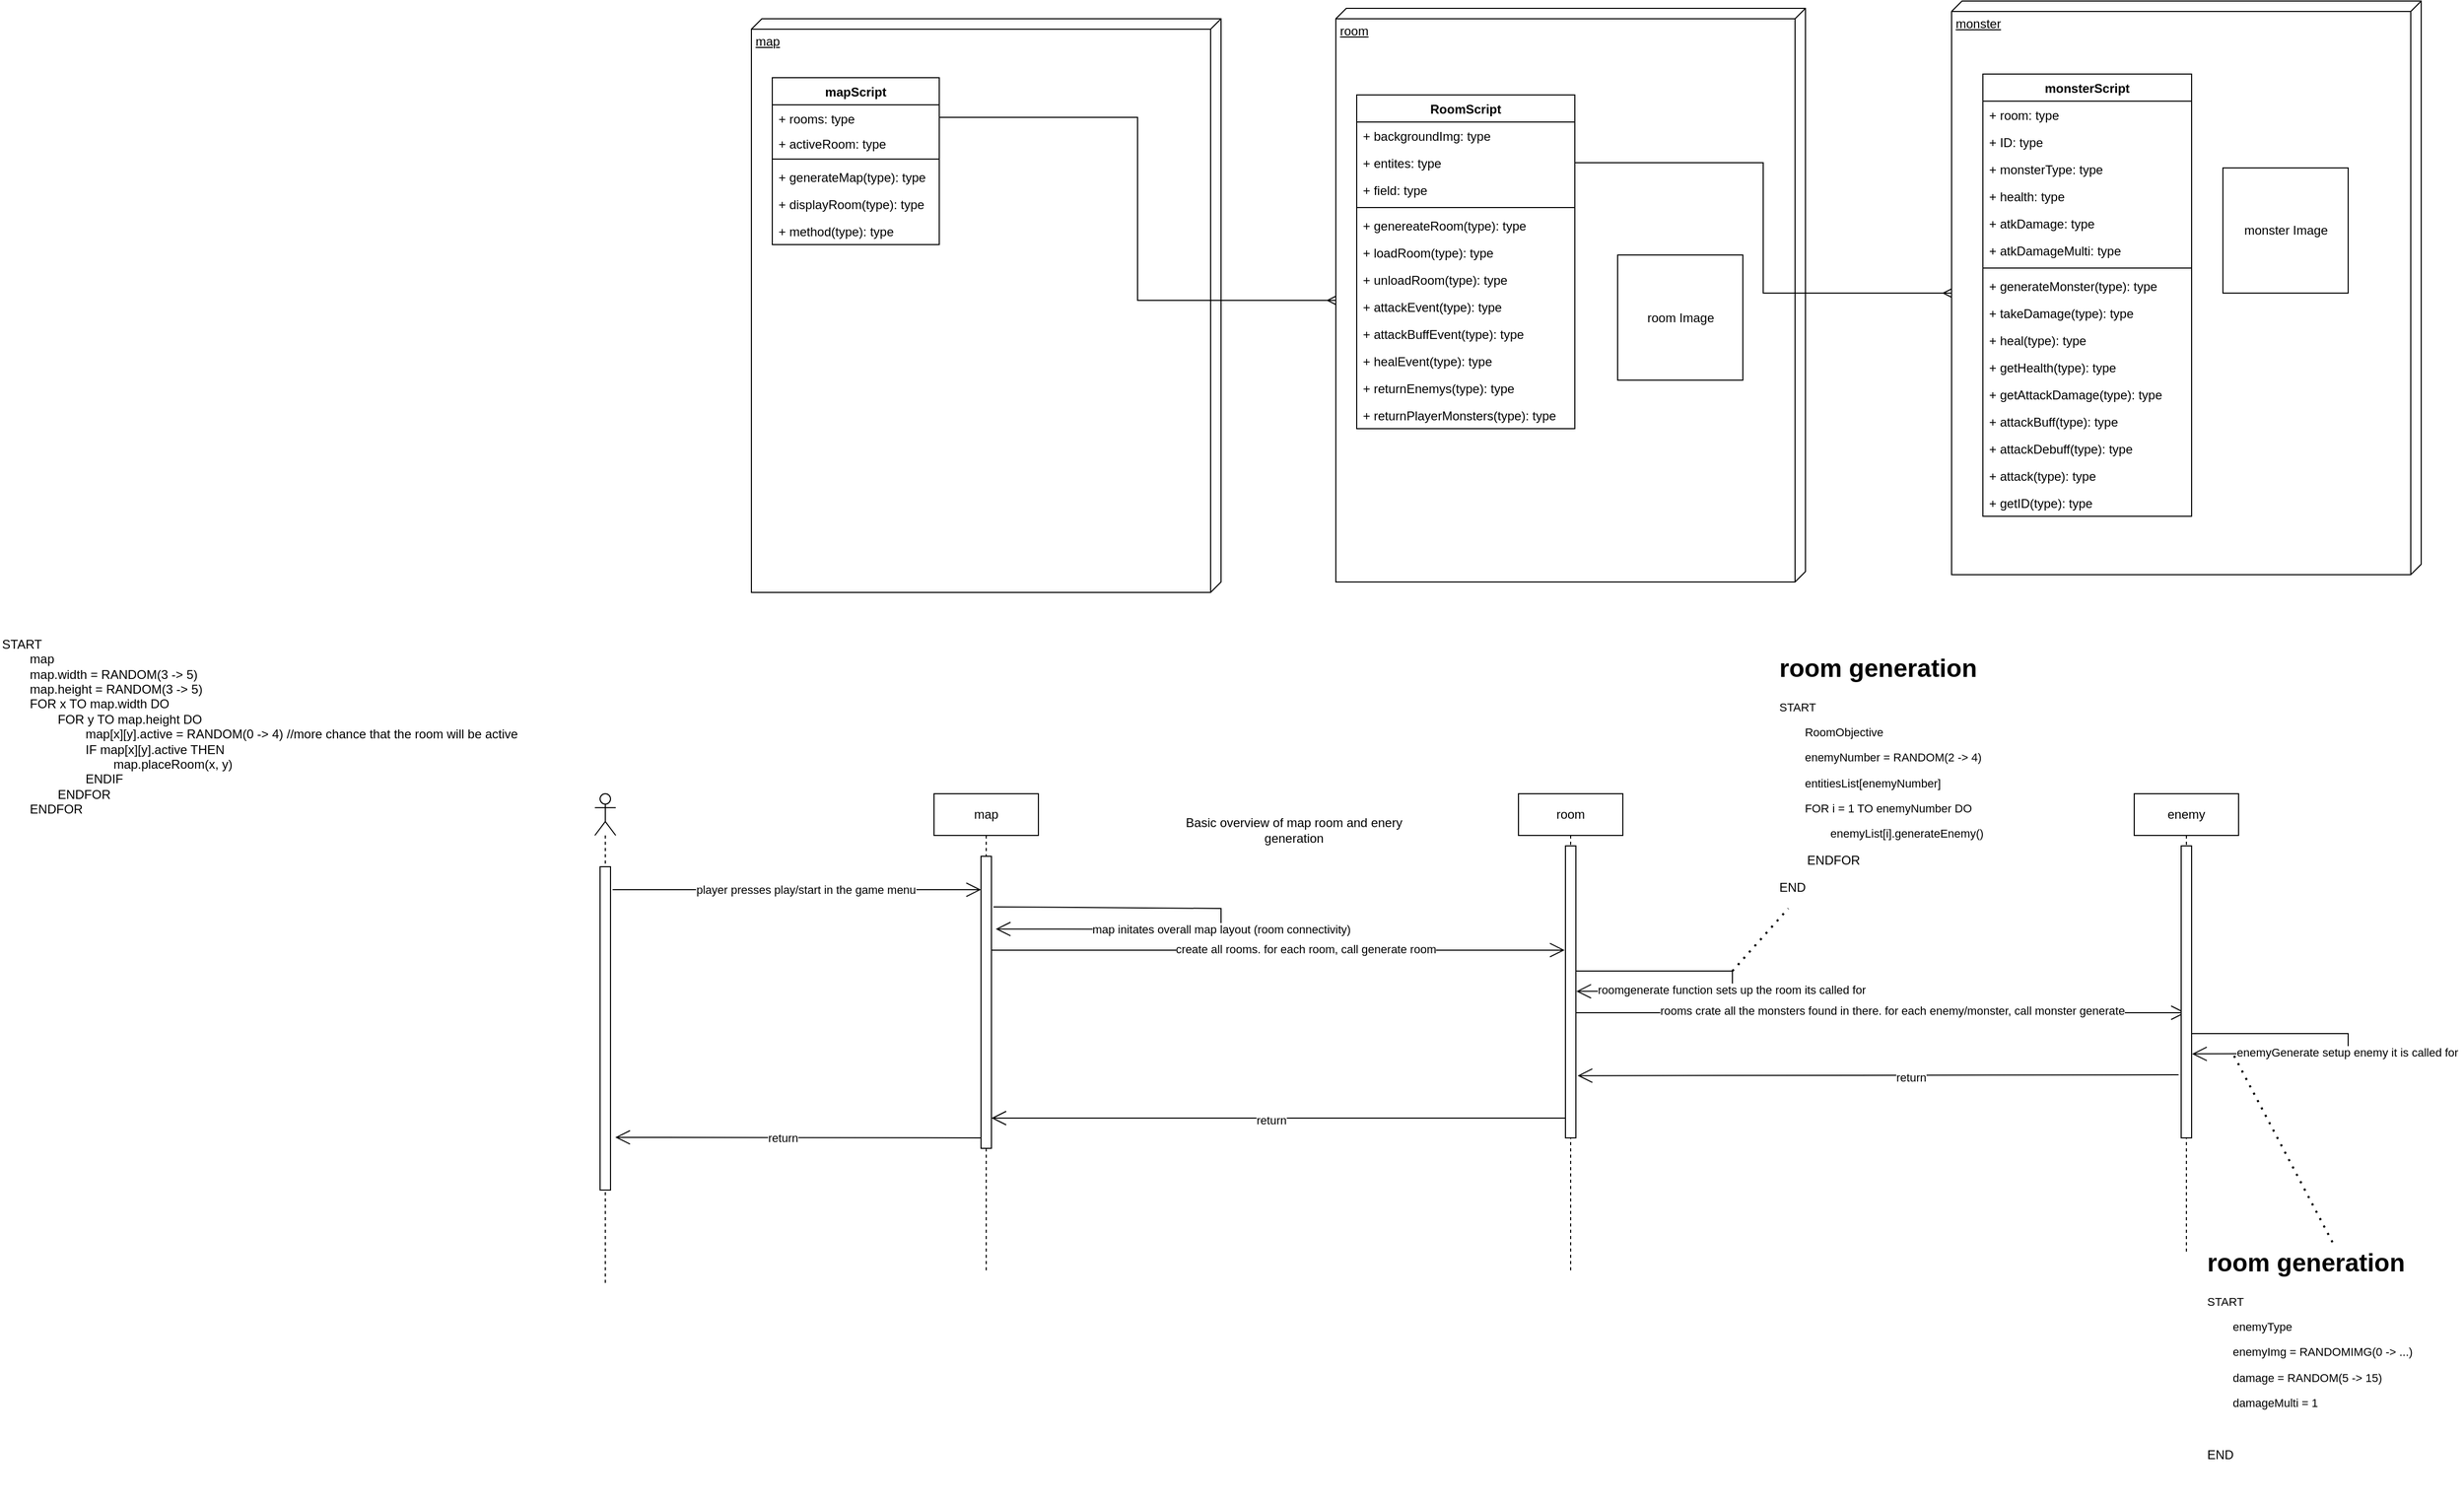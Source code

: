 <mxfile version="20.3.0" type="device"><diagram id="6-aS1_y8Xn5Ti-tLzChj" name="Page-1"><mxGraphModel dx="1640" dy="1663" grid="1" gridSize="10" guides="1" tooltips="1" connect="1" arrows="1" fold="1" page="1" pageScale="1" pageWidth="827" pageHeight="1169" math="0" shadow="0"><root><mxCell id="0"/><mxCell id="1" parent="0"/><mxCell id="zSfWTJ8zC48fUKXWQAI9-1" value="START&lt;br&gt;&lt;span style=&quot;white-space: pre;&quot;&gt;&#9;&lt;/span&gt;map&lt;br&gt;&lt;span style=&quot;white-space: pre;&quot;&gt;&#9;&lt;/span&gt;map.width = RANDOM(3 -&amp;gt; 5)&lt;br&gt;&lt;span style=&quot;white-space: pre;&quot;&gt;&#9;&lt;/span&gt;map.height = RANDOM(3 -&amp;gt; 5)&lt;br&gt;&lt;span style=&quot;white-space: pre;&quot;&gt;&#9;&lt;/span&gt;FOR x TO map.width DO&lt;br&gt;&lt;span style=&quot;white-space: pre;&quot;&gt;&#9;&lt;/span&gt;&lt;span style=&quot;white-space: pre;&quot;&gt;&#9;&lt;/span&gt;FOR y TO map.height DO&lt;br&gt;&lt;span style=&quot;white-space: pre;&quot;&gt;&#9;&lt;/span&gt;&lt;span style=&quot;white-space: pre;&quot;&gt;&#9;&lt;/span&gt;&lt;span style=&quot;white-space: pre;&quot;&gt;&#9;&lt;/span&gt;map[x][y].active = RANDOM(0 -&amp;gt; 4) //more chance that the room will be active&lt;br&gt;&lt;span style=&quot;white-space: pre;&quot;&gt;&#9;&lt;/span&gt;&lt;span style=&quot;white-space: pre;&quot;&gt;&#9;&lt;/span&gt;&lt;span style=&quot;white-space: pre;&quot;&gt;&#9;&lt;/span&gt;IF map[x][y].active THEN&lt;br&gt;&lt;span style=&quot;white-space: pre;&quot;&gt;&#9;&lt;/span&gt;&lt;span style=&quot;white-space: pre;&quot;&gt;&#9;&lt;/span&gt;&lt;span style=&quot;white-space: pre;&quot;&gt;&#9;&lt;span style=&quot;white-space: pre;&quot;&gt;&#9;&lt;/span&gt;m&lt;/span&gt;ap.placeRoom(x, y)&lt;br&gt;&lt;span style=&quot;white-space: pre;&quot;&gt;&#9;&lt;/span&gt;&lt;span style=&quot;white-space: pre;&quot;&gt;&#9;&lt;/span&gt;&lt;span style=&quot;white-space: pre;&quot;&gt;&#9;&lt;/span&gt;ENDIF&lt;br&gt;&lt;span style=&quot;white-space: pre;&quot;&gt;&#9;&lt;/span&gt;&lt;span style=&quot;white-space: pre;&quot;&gt;&#9;&lt;/span&gt;ENDFOR&lt;br&gt;&lt;span style=&quot;white-space: pre;&quot;&gt;&#9;&lt;/span&gt;ENDFOR&lt;br&gt;&lt;span style=&quot;white-space: pre;&quot;&gt;&#9;&lt;/span&gt;&lt;br&gt;&lt;span style=&quot;white-space: pre;&quot;&gt;&#9;&lt;/span&gt;" style="text;html=1;strokeColor=none;fillColor=none;align=left;verticalAlign=middle;whiteSpace=wrap;rounded=0;" parent="1" vertex="1"><mxGeometry x="-780" y="150" width="560" height="300" as="geometry"/></mxCell><mxCell id="ebpblhI6jb3nVgDt13e5-60" value="monster" style="verticalAlign=top;align=left;spacingTop=8;spacingLeft=2;spacingRight=12;shape=cube;size=10;direction=south;fontStyle=4;html=1;" vertex="1" parent="1"><mxGeometry x="1090" y="-410" width="450" height="550" as="geometry"/></mxCell><mxCell id="ebpblhI6jb3nVgDt13e5-14" value="monsterScript" style="swimlane;fontStyle=1;align=center;verticalAlign=top;childLayout=stackLayout;horizontal=1;startSize=26;horizontalStack=0;resizeParent=1;resizeParentMax=0;resizeLast=0;collapsible=1;marginBottom=0;" vertex="1" parent="1"><mxGeometry x="1120" y="-340" width="200" height="424" as="geometry"/></mxCell><mxCell id="ebpblhI6jb3nVgDt13e5-15" value="+ room: type" style="text;strokeColor=none;fillColor=none;align=left;verticalAlign=top;spacingLeft=4;spacingRight=4;overflow=hidden;rotatable=0;points=[[0,0.5],[1,0.5]];portConstraint=eastwest;" vertex="1" parent="ebpblhI6jb3nVgDt13e5-14"><mxGeometry y="26" width="200" height="26" as="geometry"/></mxCell><mxCell id="ebpblhI6jb3nVgDt13e5-43" value="+ ID: type" style="text;strokeColor=none;fillColor=none;align=left;verticalAlign=top;spacingLeft=4;spacingRight=4;overflow=hidden;rotatable=0;points=[[0,0.5],[1,0.5]];portConstraint=eastwest;" vertex="1" parent="ebpblhI6jb3nVgDt13e5-14"><mxGeometry y="52" width="200" height="26" as="geometry"/></mxCell><mxCell id="ebpblhI6jb3nVgDt13e5-62" value="+ monsterType: type" style="text;strokeColor=none;fillColor=none;align=left;verticalAlign=top;spacingLeft=4;spacingRight=4;overflow=hidden;rotatable=0;points=[[0,0.5],[1,0.5]];portConstraint=eastwest;" vertex="1" parent="ebpblhI6jb3nVgDt13e5-14"><mxGeometry y="78" width="200" height="26" as="geometry"/></mxCell><mxCell id="ebpblhI6jb3nVgDt13e5-44" value="+ health: type" style="text;strokeColor=none;fillColor=none;align=left;verticalAlign=top;spacingLeft=4;spacingRight=4;overflow=hidden;rotatable=0;points=[[0,0.5],[1,0.5]];portConstraint=eastwest;" vertex="1" parent="ebpblhI6jb3nVgDt13e5-14"><mxGeometry y="104" width="200" height="26" as="geometry"/></mxCell><mxCell id="ebpblhI6jb3nVgDt13e5-45" value="+ atkDamage: type" style="text;strokeColor=none;fillColor=none;align=left;verticalAlign=top;spacingLeft=4;spacingRight=4;overflow=hidden;rotatable=0;points=[[0,0.5],[1,0.5]];portConstraint=eastwest;" vertex="1" parent="ebpblhI6jb3nVgDt13e5-14"><mxGeometry y="130" width="200" height="26" as="geometry"/></mxCell><mxCell id="ebpblhI6jb3nVgDt13e5-46" value="+ atkDamageMulti: type" style="text;strokeColor=none;fillColor=none;align=left;verticalAlign=top;spacingLeft=4;spacingRight=4;overflow=hidden;rotatable=0;points=[[0,0.5],[1,0.5]];portConstraint=eastwest;" vertex="1" parent="ebpblhI6jb3nVgDt13e5-14"><mxGeometry y="156" width="200" height="26" as="geometry"/></mxCell><mxCell id="ebpblhI6jb3nVgDt13e5-16" value="" style="line;strokeWidth=1;fillColor=none;align=left;verticalAlign=middle;spacingTop=-1;spacingLeft=3;spacingRight=3;rotatable=0;labelPosition=right;points=[];portConstraint=eastwest;strokeColor=inherit;" vertex="1" parent="ebpblhI6jb3nVgDt13e5-14"><mxGeometry y="182" width="200" height="8" as="geometry"/></mxCell><mxCell id="ebpblhI6jb3nVgDt13e5-17" value="+ generateMonster(type): type" style="text;strokeColor=none;fillColor=none;align=left;verticalAlign=top;spacingLeft=4;spacingRight=4;overflow=hidden;rotatable=0;points=[[0,0.5],[1,0.5]];portConstraint=eastwest;" vertex="1" parent="ebpblhI6jb3nVgDt13e5-14"><mxGeometry y="190" width="200" height="26" as="geometry"/></mxCell><mxCell id="ebpblhI6jb3nVgDt13e5-47" value="+ takeDamage(type): type" style="text;strokeColor=none;fillColor=none;align=left;verticalAlign=top;spacingLeft=4;spacingRight=4;overflow=hidden;rotatable=0;points=[[0,0.5],[1,0.5]];portConstraint=eastwest;" vertex="1" parent="ebpblhI6jb3nVgDt13e5-14"><mxGeometry y="216" width="200" height="26" as="geometry"/></mxCell><mxCell id="ebpblhI6jb3nVgDt13e5-48" value="+ heal(type): type" style="text;strokeColor=none;fillColor=none;align=left;verticalAlign=top;spacingLeft=4;spacingRight=4;overflow=hidden;rotatable=0;points=[[0,0.5],[1,0.5]];portConstraint=eastwest;" vertex="1" parent="ebpblhI6jb3nVgDt13e5-14"><mxGeometry y="242" width="200" height="26" as="geometry"/></mxCell><mxCell id="ebpblhI6jb3nVgDt13e5-54" value="+ getHealth(type): type" style="text;strokeColor=none;fillColor=none;align=left;verticalAlign=top;spacingLeft=4;spacingRight=4;overflow=hidden;rotatable=0;points=[[0,0.5],[1,0.5]];portConstraint=eastwest;" vertex="1" parent="ebpblhI6jb3nVgDt13e5-14"><mxGeometry y="268" width="200" height="26" as="geometry"/></mxCell><mxCell id="ebpblhI6jb3nVgDt13e5-50" value="+ getAttackDamage(type): type" style="text;strokeColor=none;fillColor=none;align=left;verticalAlign=top;spacingLeft=4;spacingRight=4;overflow=hidden;rotatable=0;points=[[0,0.5],[1,0.5]];portConstraint=eastwest;" vertex="1" parent="ebpblhI6jb3nVgDt13e5-14"><mxGeometry y="294" width="200" height="26" as="geometry"/></mxCell><mxCell id="ebpblhI6jb3nVgDt13e5-53" value="+ attackBuff(type): type" style="text;strokeColor=none;fillColor=none;align=left;verticalAlign=top;spacingLeft=4;spacingRight=4;overflow=hidden;rotatable=0;points=[[0,0.5],[1,0.5]];portConstraint=eastwest;" vertex="1" parent="ebpblhI6jb3nVgDt13e5-14"><mxGeometry y="320" width="200" height="26" as="geometry"/></mxCell><mxCell id="ebpblhI6jb3nVgDt13e5-52" value="+ attackDebuff(type): type" style="text;strokeColor=none;fillColor=none;align=left;verticalAlign=top;spacingLeft=4;spacingRight=4;overflow=hidden;rotatable=0;points=[[0,0.5],[1,0.5]];portConstraint=eastwest;" vertex="1" parent="ebpblhI6jb3nVgDt13e5-14"><mxGeometry y="346" width="200" height="26" as="geometry"/></mxCell><mxCell id="ebpblhI6jb3nVgDt13e5-59" value="+ attack(type): type" style="text;strokeColor=none;fillColor=none;align=left;verticalAlign=top;spacingLeft=4;spacingRight=4;overflow=hidden;rotatable=0;points=[[0,0.5],[1,0.5]];portConstraint=eastwest;" vertex="1" parent="ebpblhI6jb3nVgDt13e5-14"><mxGeometry y="372" width="200" height="26" as="geometry"/></mxCell><mxCell id="ebpblhI6jb3nVgDt13e5-51" value="+ getID(type): type" style="text;strokeColor=none;fillColor=none;align=left;verticalAlign=top;spacingLeft=4;spacingRight=4;overflow=hidden;rotatable=0;points=[[0,0.5],[1,0.5]];portConstraint=eastwest;" vertex="1" parent="ebpblhI6jb3nVgDt13e5-14"><mxGeometry y="398" width="200" height="26" as="geometry"/></mxCell><mxCell id="ebpblhI6jb3nVgDt13e5-63" value="monster Image" style="html=1;" vertex="1" parent="1"><mxGeometry x="1350" y="-250" width="120" height="120" as="geometry"/></mxCell><mxCell id="ebpblhI6jb3nVgDt13e5-64" value="room" style="verticalAlign=top;align=left;spacingTop=8;spacingLeft=2;spacingRight=12;shape=cube;size=10;direction=south;fontStyle=4;html=1;" vertex="1" parent="1"><mxGeometry x="500" y="-403" width="450" height="550" as="geometry"/></mxCell><mxCell id="ebpblhI6jb3nVgDt13e5-22" value="RoomScript" style="swimlane;fontStyle=1;align=center;verticalAlign=top;childLayout=stackLayout;horizontal=1;startSize=26;horizontalStack=0;resizeParent=1;resizeParentMax=0;resizeLast=0;collapsible=1;marginBottom=0;" vertex="1" parent="1"><mxGeometry x="520" y="-320" width="209" height="320" as="geometry"/></mxCell><mxCell id="ebpblhI6jb3nVgDt13e5-23" value="+ backgroundImg: type" style="text;strokeColor=none;fillColor=none;align=left;verticalAlign=top;spacingLeft=4;spacingRight=4;overflow=hidden;rotatable=0;points=[[0,0.5],[1,0.5]];portConstraint=eastwest;" vertex="1" parent="ebpblhI6jb3nVgDt13e5-22"><mxGeometry y="26" width="209" height="26" as="geometry"/></mxCell><mxCell id="ebpblhI6jb3nVgDt13e5-33" value="+ entites: type" style="text;strokeColor=none;fillColor=none;align=left;verticalAlign=top;spacingLeft=4;spacingRight=4;overflow=hidden;rotatable=0;points=[[0,0.5],[1,0.5]];portConstraint=eastwest;" vertex="1" parent="ebpblhI6jb3nVgDt13e5-22"><mxGeometry y="52" width="209" height="26" as="geometry"/></mxCell><mxCell id="ebpblhI6jb3nVgDt13e5-34" value="+ field: type" style="text;strokeColor=none;fillColor=none;align=left;verticalAlign=top;spacingLeft=4;spacingRight=4;overflow=hidden;rotatable=0;points=[[0,0.5],[1,0.5]];portConstraint=eastwest;" vertex="1" parent="ebpblhI6jb3nVgDt13e5-22"><mxGeometry y="78" width="209" height="26" as="geometry"/></mxCell><mxCell id="ebpblhI6jb3nVgDt13e5-24" value="" style="line;strokeWidth=1;fillColor=none;align=left;verticalAlign=middle;spacingTop=-1;spacingLeft=3;spacingRight=3;rotatable=0;labelPosition=right;points=[];portConstraint=eastwest;strokeColor=inherit;" vertex="1" parent="ebpblhI6jb3nVgDt13e5-22"><mxGeometry y="104" width="209" height="8" as="geometry"/></mxCell><mxCell id="ebpblhI6jb3nVgDt13e5-25" value="+ genereateRoom(type): type" style="text;strokeColor=none;fillColor=none;align=left;verticalAlign=top;spacingLeft=4;spacingRight=4;overflow=hidden;rotatable=0;points=[[0,0.5],[1,0.5]];portConstraint=eastwest;" vertex="1" parent="ebpblhI6jb3nVgDt13e5-22"><mxGeometry y="112" width="209" height="26" as="geometry"/></mxCell><mxCell id="ebpblhI6jb3nVgDt13e5-35" value="+ loadRoom(type): type" style="text;strokeColor=none;fillColor=none;align=left;verticalAlign=top;spacingLeft=4;spacingRight=4;overflow=hidden;rotatable=0;points=[[0,0.5],[1,0.5]];portConstraint=eastwest;" vertex="1" parent="ebpblhI6jb3nVgDt13e5-22"><mxGeometry y="138" width="209" height="26" as="geometry"/></mxCell><mxCell id="ebpblhI6jb3nVgDt13e5-36" value="+ unloadRoom(type): type" style="text;strokeColor=none;fillColor=none;align=left;verticalAlign=top;spacingLeft=4;spacingRight=4;overflow=hidden;rotatable=0;points=[[0,0.5],[1,0.5]];portConstraint=eastwest;" vertex="1" parent="ebpblhI6jb3nVgDt13e5-22"><mxGeometry y="164" width="209" height="26" as="geometry"/></mxCell><mxCell id="ebpblhI6jb3nVgDt13e5-37" value="+ attackEvent(type): type" style="text;strokeColor=none;fillColor=none;align=left;verticalAlign=top;spacingLeft=4;spacingRight=4;overflow=hidden;rotatable=0;points=[[0,0.5],[1,0.5]];portConstraint=eastwest;" vertex="1" parent="ebpblhI6jb3nVgDt13e5-22"><mxGeometry y="190" width="209" height="26" as="geometry"/></mxCell><mxCell id="ebpblhI6jb3nVgDt13e5-38" value="+ attackBuffEvent(type): type" style="text;strokeColor=none;fillColor=none;align=left;verticalAlign=top;spacingLeft=4;spacingRight=4;overflow=hidden;rotatable=0;points=[[0,0.5],[1,0.5]];portConstraint=eastwest;" vertex="1" parent="ebpblhI6jb3nVgDt13e5-22"><mxGeometry y="216" width="209" height="26" as="geometry"/></mxCell><mxCell id="ebpblhI6jb3nVgDt13e5-39" value="+ healEvent(type): type" style="text;strokeColor=none;fillColor=none;align=left;verticalAlign=top;spacingLeft=4;spacingRight=4;overflow=hidden;rotatable=0;points=[[0,0.5],[1,0.5]];portConstraint=eastwest;" vertex="1" parent="ebpblhI6jb3nVgDt13e5-22"><mxGeometry y="242" width="209" height="26" as="geometry"/></mxCell><mxCell id="ebpblhI6jb3nVgDt13e5-40" value="+ returnEnemys(type): type" style="text;strokeColor=none;fillColor=none;align=left;verticalAlign=top;spacingLeft=4;spacingRight=4;overflow=hidden;rotatable=0;points=[[0,0.5],[1,0.5]];portConstraint=eastwest;" vertex="1" parent="ebpblhI6jb3nVgDt13e5-22"><mxGeometry y="268" width="209" height="26" as="geometry"/></mxCell><mxCell id="ebpblhI6jb3nVgDt13e5-41" value="+ returnPlayerMonsters(type): type" style="text;strokeColor=none;fillColor=none;align=left;verticalAlign=top;spacingLeft=4;spacingRight=4;overflow=hidden;rotatable=0;points=[[0,0.5],[1,0.5]];portConstraint=eastwest;" vertex="1" parent="ebpblhI6jb3nVgDt13e5-22"><mxGeometry y="294" width="209" height="26" as="geometry"/></mxCell><mxCell id="ebpblhI6jb3nVgDt13e5-65" value="room Image" style="html=1;" vertex="1" parent="1"><mxGeometry x="770" y="-166.5" width="120" height="120" as="geometry"/></mxCell><mxCell id="ebpblhI6jb3nVgDt13e5-66" value="map" style="verticalAlign=top;align=left;spacingTop=8;spacingLeft=2;spacingRight=12;shape=cube;size=10;direction=south;fontStyle=4;html=1;" vertex="1" parent="1"><mxGeometry x="-60" y="-393" width="450" height="550" as="geometry"/></mxCell><mxCell id="ebpblhI6jb3nVgDt13e5-18" value="mapScript" style="swimlane;fontStyle=1;align=center;verticalAlign=top;childLayout=stackLayout;horizontal=1;startSize=26;horizontalStack=0;resizeParent=1;resizeParentMax=0;resizeLast=0;collapsible=1;marginBottom=0;" vertex="1" parent="1"><mxGeometry x="-40" y="-336.5" width="160" height="160" as="geometry"/></mxCell><mxCell id="ebpblhI6jb3nVgDt13e5-19" value="+ rooms: type" style="text;strokeColor=none;fillColor=none;align=left;verticalAlign=top;spacingLeft=4;spacingRight=4;overflow=hidden;rotatable=0;points=[[0,0.5],[1,0.5]];portConstraint=eastwest;" vertex="1" parent="ebpblhI6jb3nVgDt13e5-18"><mxGeometry y="26" width="160" height="24" as="geometry"/></mxCell><mxCell id="ebpblhI6jb3nVgDt13e5-27" value="+ activeRoom: type" style="text;strokeColor=none;fillColor=none;align=left;verticalAlign=top;spacingLeft=4;spacingRight=4;overflow=hidden;rotatable=0;points=[[0,0.5],[1,0.5]];portConstraint=eastwest;" vertex="1" parent="ebpblhI6jb3nVgDt13e5-18"><mxGeometry y="50" width="160" height="24" as="geometry"/></mxCell><mxCell id="ebpblhI6jb3nVgDt13e5-20" value="" style="line;strokeWidth=1;fillColor=none;align=left;verticalAlign=middle;spacingTop=-1;spacingLeft=3;spacingRight=3;rotatable=0;labelPosition=right;points=[];portConstraint=eastwest;strokeColor=inherit;" vertex="1" parent="ebpblhI6jb3nVgDt13e5-18"><mxGeometry y="74" width="160" height="8" as="geometry"/></mxCell><mxCell id="ebpblhI6jb3nVgDt13e5-21" value="+ generateMap(type): type" style="text;strokeColor=none;fillColor=none;align=left;verticalAlign=top;spacingLeft=4;spacingRight=4;overflow=hidden;rotatable=0;points=[[0,0.5],[1,0.5]];portConstraint=eastwest;" vertex="1" parent="ebpblhI6jb3nVgDt13e5-18"><mxGeometry y="82" width="160" height="26" as="geometry"/></mxCell><mxCell id="ebpblhI6jb3nVgDt13e5-28" value="+ displayRoom(type): type" style="text;strokeColor=none;fillColor=none;align=left;verticalAlign=top;spacingLeft=4;spacingRight=4;overflow=hidden;rotatable=0;points=[[0,0.5],[1,0.5]];portConstraint=eastwest;" vertex="1" parent="ebpblhI6jb3nVgDt13e5-18"><mxGeometry y="108" width="160" height="26" as="geometry"/></mxCell><mxCell id="ebpblhI6jb3nVgDt13e5-29" value="+ method(type): type" style="text;strokeColor=none;fillColor=none;align=left;verticalAlign=top;spacingLeft=4;spacingRight=4;overflow=hidden;rotatable=0;points=[[0,0.5],[1,0.5]];portConstraint=eastwest;" vertex="1" parent="ebpblhI6jb3nVgDt13e5-18"><mxGeometry y="134" width="160" height="26" as="geometry"/></mxCell><mxCell id="ebpblhI6jb3nVgDt13e5-69" style="edgeStyle=orthogonalEdgeStyle;rounded=0;orthogonalLoop=1;jettySize=auto;html=1;exitX=0;exitY=0;exitDx=280;exitDy=450;exitPerimeter=0;entryX=1;entryY=0.5;entryDx=0;entryDy=0;endArrow=none;endFill=0;startArrow=ERmany;startFill=0;" edge="1" parent="1" source="ebpblhI6jb3nVgDt13e5-64" target="ebpblhI6jb3nVgDt13e5-19"><mxGeometry relative="1" as="geometry"/></mxCell><mxCell id="ebpblhI6jb3nVgDt13e5-70" style="edgeStyle=orthogonalEdgeStyle;rounded=0;orthogonalLoop=1;jettySize=auto;html=1;exitX=0;exitY=0;exitDx=280;exitDy=450;exitPerimeter=0;entryX=1;entryY=0.5;entryDx=0;entryDy=0;startArrow=ERmany;startFill=0;endArrow=none;endFill=0;" edge="1" parent="1" source="ebpblhI6jb3nVgDt13e5-60" target="ebpblhI6jb3nVgDt13e5-33"><mxGeometry relative="1" as="geometry"/></mxCell><mxCell id="ebpblhI6jb3nVgDt13e5-71" value="map" style="shape=umlLifeline;perimeter=lifelinePerimeter;whiteSpace=wrap;html=1;container=1;collapsible=0;recursiveResize=0;outlineConnect=0;" vertex="1" parent="1"><mxGeometry x="115" y="350" width="100" height="460" as="geometry"/></mxCell><mxCell id="ebpblhI6jb3nVgDt13e5-77" value="" style="html=1;points=[];perimeter=orthogonalPerimeter;" vertex="1" parent="ebpblhI6jb3nVgDt13e5-71"><mxGeometry x="45" y="60" width="10" height="280" as="geometry"/></mxCell><mxCell id="ebpblhI6jb3nVgDt13e5-82" value="" style="endArrow=open;endFill=1;endSize=12;html=1;rounded=0;exitX=1.2;exitY=0.173;exitDx=0;exitDy=0;exitPerimeter=0;entryX=1.414;entryY=0.249;entryDx=0;entryDy=0;entryPerimeter=0;" edge="1" parent="ebpblhI6jb3nVgDt13e5-71" source="ebpblhI6jb3nVgDt13e5-77" target="ebpblhI6jb3nVgDt13e5-77"><mxGeometry width="160" relative="1" as="geometry"><mxPoint x="85" y="120.0" as="sourcePoint"/><mxPoint x="135" y="170" as="targetPoint"/><Array as="points"><mxPoint x="275" y="110"/><mxPoint x="275" y="130"/></Array></mxGeometry></mxCell><mxCell id="ebpblhI6jb3nVgDt13e5-83" value="map initates overall map layout (room connectivity)" style="edgeLabel;html=1;align=center;verticalAlign=middle;resizable=0;points=[];" vertex="1" connectable="0" parent="ebpblhI6jb3nVgDt13e5-82"><mxGeometry x="0.048" relative="1" as="geometry"><mxPoint as="offset"/></mxGeometry></mxCell><mxCell id="ebpblhI6jb3nVgDt13e5-86" value="" style="endArrow=open;endFill=1;endSize=12;html=1;rounded=0;entryX=-0.076;entryY=0.357;entryDx=0;entryDy=0;entryPerimeter=0;" edge="1" parent="ebpblhI6jb3nVgDt13e5-71" target="ebpblhI6jb3nVgDt13e5-78"><mxGeometry width="160" relative="1" as="geometry"><mxPoint x="55" y="150" as="sourcePoint"/><mxPoint x="215" y="150" as="targetPoint"/></mxGeometry></mxCell><mxCell id="ebpblhI6jb3nVgDt13e5-87" value="create all rooms. for each room, call generate room" style="edgeLabel;html=1;align=center;verticalAlign=middle;resizable=0;points=[];" vertex="1" connectable="0" parent="ebpblhI6jb3nVgDt13e5-86"><mxGeometry x="0.094" y="1" relative="1" as="geometry"><mxPoint as="offset"/></mxGeometry></mxCell><mxCell id="ebpblhI6jb3nVgDt13e5-72" value="room" style="shape=umlLifeline;perimeter=lifelinePerimeter;whiteSpace=wrap;html=1;container=1;collapsible=0;recursiveResize=0;outlineConnect=0;" vertex="1" parent="1"><mxGeometry x="675" y="350" width="100" height="460" as="geometry"/></mxCell><mxCell id="ebpblhI6jb3nVgDt13e5-78" value="" style="html=1;points=[];perimeter=orthogonalPerimeter;" vertex="1" parent="ebpblhI6jb3nVgDt13e5-72"><mxGeometry x="45" y="50" width="10" height="280" as="geometry"/></mxCell><mxCell id="ebpblhI6jb3nVgDt13e5-90" value="" style="endArrow=open;endFill=1;endSize=12;html=1;rounded=0;entryX=1.046;entryY=0.498;entryDx=0;entryDy=0;entryPerimeter=0;" edge="1" parent="ebpblhI6jb3nVgDt13e5-72" target="ebpblhI6jb3nVgDt13e5-78"><mxGeometry width="160" relative="1" as="geometry"><mxPoint x="55" y="170" as="sourcePoint"/><mxPoint x="175" y="230" as="targetPoint"/><Array as="points"><mxPoint x="205" y="170"/><mxPoint x="205" y="189"/></Array></mxGeometry></mxCell><mxCell id="ebpblhI6jb3nVgDt13e5-91" value="roomgenerate function sets up the room its called for" style="edgeLabel;html=1;align=center;verticalAlign=middle;resizable=0;points=[];" vertex="1" connectable="0" parent="ebpblhI6jb3nVgDt13e5-90"><mxGeometry x="0.053" y="-1" relative="1" as="geometry"><mxPoint as="offset"/></mxGeometry></mxCell><mxCell id="ebpblhI6jb3nVgDt13e5-92" value="" style="endArrow=open;endFill=1;endSize=12;html=1;rounded=0;" edge="1" parent="ebpblhI6jb3nVgDt13e5-72" target="ebpblhI6jb3nVgDt13e5-73"><mxGeometry width="160" relative="1" as="geometry"><mxPoint x="55" y="210" as="sourcePoint"/><mxPoint x="215" y="210" as="targetPoint"/></mxGeometry></mxCell><mxCell id="ebpblhI6jb3nVgDt13e5-93" value="rooms crate all the monsters found in there. for each enemy/monster, call monster generate" style="edgeLabel;html=1;align=center;verticalAlign=middle;resizable=0;points=[];" vertex="1" connectable="0" parent="ebpblhI6jb3nVgDt13e5-92"><mxGeometry x="0.035" y="2" relative="1" as="geometry"><mxPoint as="offset"/></mxGeometry></mxCell><mxCell id="ebpblhI6jb3nVgDt13e5-73" value="enemy" style="shape=umlLifeline;perimeter=lifelinePerimeter;whiteSpace=wrap;html=1;container=1;collapsible=0;recursiveResize=0;outlineConnect=0;" vertex="1" parent="1"><mxGeometry x="1265" y="350" width="100" height="440" as="geometry"/></mxCell><mxCell id="ebpblhI6jb3nVgDt13e5-79" value="" style="html=1;points=[];perimeter=orthogonalPerimeter;" vertex="1" parent="ebpblhI6jb3nVgDt13e5-73"><mxGeometry x="45" y="50" width="10" height="280" as="geometry"/></mxCell><mxCell id="ebpblhI6jb3nVgDt13e5-75" value="" style="shape=umlLifeline;participant=umlActor;perimeter=lifelinePerimeter;whiteSpace=wrap;html=1;container=1;collapsible=0;recursiveResize=0;verticalAlign=top;spacingTop=36;outlineConnect=0;" vertex="1" parent="1"><mxGeometry x="-210" y="350" width="20" height="470" as="geometry"/></mxCell><mxCell id="ebpblhI6jb3nVgDt13e5-76" value="" style="html=1;points=[];perimeter=orthogonalPerimeter;" vertex="1" parent="ebpblhI6jb3nVgDt13e5-75"><mxGeometry x="5" y="70" width="10" height="310" as="geometry"/></mxCell><mxCell id="ebpblhI6jb3nVgDt13e5-80" value="" style="endArrow=open;endFill=1;endSize=12;html=1;rounded=0;exitX=1.2;exitY=0.071;exitDx=0;exitDy=0;exitPerimeter=0;" edge="1" parent="1" source="ebpblhI6jb3nVgDt13e5-76" target="ebpblhI6jb3nVgDt13e5-77"><mxGeometry width="160" relative="1" as="geometry"><mxPoint x="-180" y="440" as="sourcePoint"/><mxPoint x="-40" y="440" as="targetPoint"/></mxGeometry></mxCell><mxCell id="ebpblhI6jb3nVgDt13e5-81" value="player presses play/start in the game menu" style="edgeLabel;html=1;align=center;verticalAlign=middle;resizable=0;points=[];" vertex="1" connectable="0" parent="ebpblhI6jb3nVgDt13e5-80"><mxGeometry x="0.048" relative="1" as="geometry"><mxPoint as="offset"/></mxGeometry></mxCell><mxCell id="ebpblhI6jb3nVgDt13e5-94" value="" style="endArrow=open;endFill=1;endSize=12;html=1;rounded=0;entryX=1.046;entryY=0.498;entryDx=0;entryDy=0;entryPerimeter=0;" edge="1" parent="1"><mxGeometry width="160" relative="1" as="geometry"><mxPoint x="1320" y="580" as="sourcePoint"/><mxPoint x="1320.46" y="599.44" as="targetPoint"/><Array as="points"><mxPoint x="1470" y="580"/><mxPoint x="1470" y="599"/></Array></mxGeometry></mxCell><mxCell id="ebpblhI6jb3nVgDt13e5-95" value="enemyGenerate setup enemy it is called for" style="edgeLabel;html=1;align=center;verticalAlign=middle;resizable=0;points=[];" vertex="1" connectable="0" parent="ebpblhI6jb3nVgDt13e5-94"><mxGeometry x="0.053" y="-1" relative="1" as="geometry"><mxPoint as="offset"/></mxGeometry></mxCell><mxCell id="ebpblhI6jb3nVgDt13e5-96" value="" style="endArrow=open;endFill=1;endSize=12;html=1;rounded=0;exitX=-0.248;exitY=0.784;exitDx=0;exitDy=0;exitPerimeter=0;entryX=1.166;entryY=0.787;entryDx=0;entryDy=0;entryPerimeter=0;" edge="1" parent="1" source="ebpblhI6jb3nVgDt13e5-79" target="ebpblhI6jb3nVgDt13e5-78"><mxGeometry width="160" relative="1" as="geometry"><mxPoint x="1100" y="680" as="sourcePoint"/><mxPoint x="1060" y="640" as="targetPoint"/></mxGeometry></mxCell><mxCell id="ebpblhI6jb3nVgDt13e5-97" value="return" style="edgeLabel;html=1;align=center;verticalAlign=middle;resizable=0;points=[];" vertex="1" connectable="0" parent="ebpblhI6jb3nVgDt13e5-96"><mxGeometry x="0.265" y="2" relative="1" as="geometry"><mxPoint x="107" as="offset"/></mxGeometry></mxCell><mxCell id="ebpblhI6jb3nVgDt13e5-98" value="" style="endArrow=open;endFill=1;endSize=12;html=1;rounded=0;" edge="1" parent="1"><mxGeometry width="160" relative="1" as="geometry"><mxPoint x="720" y="661" as="sourcePoint"/><mxPoint x="170" y="661" as="targetPoint"/></mxGeometry></mxCell><mxCell id="ebpblhI6jb3nVgDt13e5-99" value="return" style="edgeLabel;html=1;align=center;verticalAlign=middle;resizable=0;points=[];" vertex="1" connectable="0" parent="ebpblhI6jb3nVgDt13e5-98"><mxGeometry x="0.265" y="2" relative="1" as="geometry"><mxPoint x="66" as="offset"/></mxGeometry></mxCell><mxCell id="ebpblhI6jb3nVgDt13e5-100" value="" style="endArrow=open;endFill=1;endSize=12;html=1;rounded=0;entryX=1.459;entryY=0.837;entryDx=0;entryDy=0;entryPerimeter=0;" edge="1" parent="1" target="ebpblhI6jb3nVgDt13e5-76"><mxGeometry width="160" relative="1" as="geometry"><mxPoint x="160" y="680" as="sourcePoint"/><mxPoint x="-270" y="680" as="targetPoint"/></mxGeometry></mxCell><mxCell id="ebpblhI6jb3nVgDt13e5-101" value="return" style="edgeLabel;html=1;align=center;verticalAlign=middle;resizable=0;points=[];" vertex="1" connectable="0" parent="ebpblhI6jb3nVgDt13e5-100"><mxGeometry x="0.265" y="2" relative="1" as="geometry"><mxPoint x="31" y="-2" as="offset"/></mxGeometry></mxCell><mxCell id="ebpblhI6jb3nVgDt13e5-102" value="Basic overview of map room and enery generation" style="text;html=1;strokeColor=none;fillColor=none;align=center;verticalAlign=middle;whiteSpace=wrap;rounded=0;" vertex="1" parent="1"><mxGeometry x="350" y="370" width="220" height="30" as="geometry"/></mxCell><mxCell id="ebpblhI6jb3nVgDt13e5-103" value="" style="endArrow=none;dashed=1;html=1;dashPattern=1 3;strokeWidth=2;rounded=0;" edge="1" parent="1" target="ebpblhI6jb3nVgDt13e5-104"><mxGeometry width="50" height="50" relative="1" as="geometry"><mxPoint x="880" y="520" as="sourcePoint"/><mxPoint x="960" y="400" as="targetPoint"/></mxGeometry></mxCell><mxCell id="ebpblhI6jb3nVgDt13e5-104" value="&lt;p style=&quot;line-height: 1.2;&quot;&gt;&lt;/p&gt;&lt;h1&gt;room generation&lt;/h1&gt;&lt;p style=&quot;font-size: 11px;&quot;&gt;START&lt;/p&gt;&lt;p style=&quot;font-size: 11px;&quot;&gt;&lt;font style=&quot;font-size: 11px;&quot;&gt;&lt;span style=&quot;white-space: pre;&quot;&gt;&#9;&lt;/span&gt;RoomObjective&lt;/font&gt;&lt;/p&gt;&lt;p style=&quot;font-size: 11px;&quot;&gt;&lt;font style=&quot;font-size: 11px;&quot;&gt;&lt;span style=&quot;white-space: pre;&quot;&gt;&#9;&lt;/span&gt;enemyNumber = RANDOM(2 -&amp;gt; 4)&lt;br&gt;&lt;/font&gt;&lt;/p&gt;&lt;p style=&quot;font-size: 11px;&quot;&gt;&lt;font style=&quot;font-size: 11px;&quot;&gt;&lt;span style=&quot;white-space: pre;&quot;&gt;&#9;&lt;/span&gt;entitiesList[enemyNumber]&lt;br&gt;&lt;/font&gt;&lt;/p&gt;&lt;p style=&quot;font-size: 11px;&quot;&gt;&lt;font style=&quot;font-size: 11px;&quot;&gt;&lt;font style=&quot;font-size: 11px;&quot;&gt;&lt;span style=&quot;white-space: pre;&quot;&gt;&#9;&lt;/span&gt;FOR i = 1 TO enemyNumber DO&lt;/font&gt;&lt;br&gt;&lt;/font&gt;&lt;/p&gt;&lt;p style=&quot;font-size: 11px;&quot;&gt;&lt;font style=&quot;font-size: 11px;&quot;&gt;&lt;font style=&quot;font-size: 11px;&quot;&gt;&lt;span style=&quot;white-space: pre;&quot;&gt;&#9;&lt;/span&gt;&lt;span style=&quot;white-space: pre;&quot;&gt;&#9;&lt;/span&gt;enemyList[i].generateEnemy()&lt;br&gt;&lt;/font&gt;&lt;/font&gt;&lt;/p&gt;&lt;p style=&quot;&quot;&gt;&lt;font style=&quot;font-size: 12px;&quot;&gt;&lt;span style=&quot;white-space: pre;&quot;&gt;&#9;&lt;/span&gt;ENDFOR&lt;/font&gt;&lt;/p&gt;&lt;p style=&quot;&quot;&gt;&lt;font style=&quot;font-size: 12px;&quot;&gt;END&lt;/font&gt;&lt;/p&gt;&lt;p&gt;&lt;/p&gt;" style="text;html=1;strokeColor=none;fillColor=none;spacing=5;spacingTop=-20;whiteSpace=wrap;overflow=hidden;rounded=0;" vertex="1" parent="1"><mxGeometry x="920" y="210" width="250" height="250" as="geometry"/></mxCell><mxCell id="ebpblhI6jb3nVgDt13e5-105" value="&lt;p style=&quot;line-height: 1.2;&quot;&gt;&lt;/p&gt;&lt;h1&gt;room generation&lt;/h1&gt;&lt;p style=&quot;font-size: 11px;&quot;&gt;START&lt;/p&gt;&lt;p style=&quot;font-size: 11px;&quot;&gt;&lt;span style=&quot;white-space: pre;&quot;&gt;&#9;&lt;/span&gt;enemyType&lt;br&gt;&lt;/p&gt;&lt;p style=&quot;font-size: 11px;&quot;&gt;&lt;font style=&quot;font-size: 11px;&quot;&gt;&lt;span style=&quot;white-space: pre;&quot;&gt;&#9;&lt;/span&gt;enemyImg = RANDOMIMG(0 -&amp;gt; ...)&lt;/font&gt;&lt;/p&gt;&lt;p style=&quot;font-size: 11px;&quot;&gt;&lt;font style=&quot;font-size: 11px;&quot;&gt;&lt;span style=&quot;white-space: pre;&quot;&gt;&#9;&lt;/span&gt;damage = RANDOM(5 -&amp;gt; 15)&lt;br&gt;&lt;/font&gt;&lt;/p&gt;&lt;p style=&quot;font-size: 11px;&quot;&gt;&lt;font style=&quot;font-size: 11px;&quot;&gt;&lt;span style=&quot;white-space: pre;&quot;&gt;&#9;&lt;/span&gt;damageMulti = 1&lt;br&gt;&lt;/font&gt;&lt;/p&gt;&lt;p style=&quot;font-size: 11px;&quot;&gt;&lt;font style=&quot;font-size: 11px;&quot;&gt;&lt;span style=&quot;white-space: pre;&quot;&gt;&#9;&lt;/span&gt;&lt;br&gt;&lt;/font&gt;&lt;/p&gt;&lt;p style=&quot;&quot;&gt;&lt;font style=&quot;font-size: 12px;&quot;&gt;END&lt;/font&gt;&lt;/p&gt;&lt;p&gt;&lt;/p&gt;" style="text;html=1;strokeColor=none;fillColor=none;spacing=5;spacingTop=-20;whiteSpace=wrap;overflow=hidden;rounded=0;" vertex="1" parent="1"><mxGeometry x="1330" y="780" width="250" height="250" as="geometry"/></mxCell><mxCell id="ebpblhI6jb3nVgDt13e5-106" value="" style="endArrow=none;dashed=1;html=1;dashPattern=1 3;strokeWidth=2;rounded=0;exitX=0.5;exitY=0;exitDx=0;exitDy=0;" edge="1" parent="1" source="ebpblhI6jb3nVgDt13e5-105"><mxGeometry width="50" height="50" relative="1" as="geometry"><mxPoint x="1470" y="740" as="sourcePoint"/><mxPoint x="1360" y="600" as="targetPoint"/></mxGeometry></mxCell></root></mxGraphModel></diagram></mxfile>